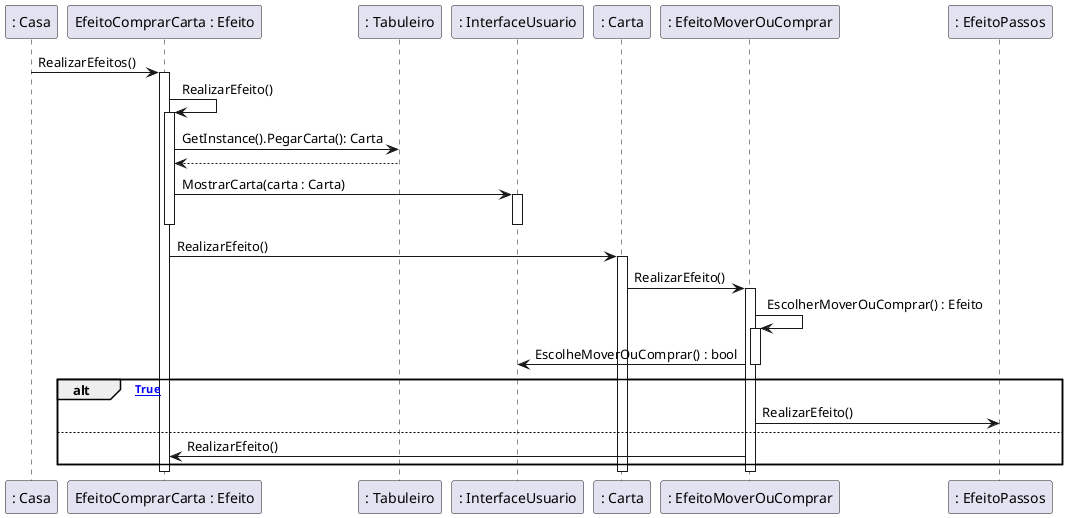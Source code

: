 @startuml 

": Casa" as Casa -> "EfeitoComprarCarta : Efeito" as ECC : RealizarEfeitos()
activate ECC

 ECC -> ECC : RealizarEfeito()
 activate ECC
 ECC -> ": Tabuleiro" as Tab: GetInstance().PegarCarta(): Carta
 ECC <--Tab

 ECC -> ": InterfaceUsuario" as GUI : MostrarCarta(carta : Carta)
 activate GUI
 deactivate GUI
 deactivate ECC

ECC -> ": Carta" as Carta :  RealizarEfeito()
activate Carta
Carta -> ": EfeitoMoverOuComprar" as EfeitoMC: RealizarEfeito()
activate EfeitoMC
EfeitoMC -> EfeitoMC: EscolherMoverOuComprar() : Efeito
activate EfeitoMC
EfeitoMC -> GUI : EscolheMoverOuComprar() : bool
deactivate EfeitoMC
alt [retorno True]
EfeitoMC -> ": EfeitoPassos" as EfeitoM : RealizarEfeito()
else
EfeitoMC -> ECC : RealizarEfeito()
end [retorno True]
deactivate EfeitoMC
deactivate Carta

deactivate ECC
@enduml